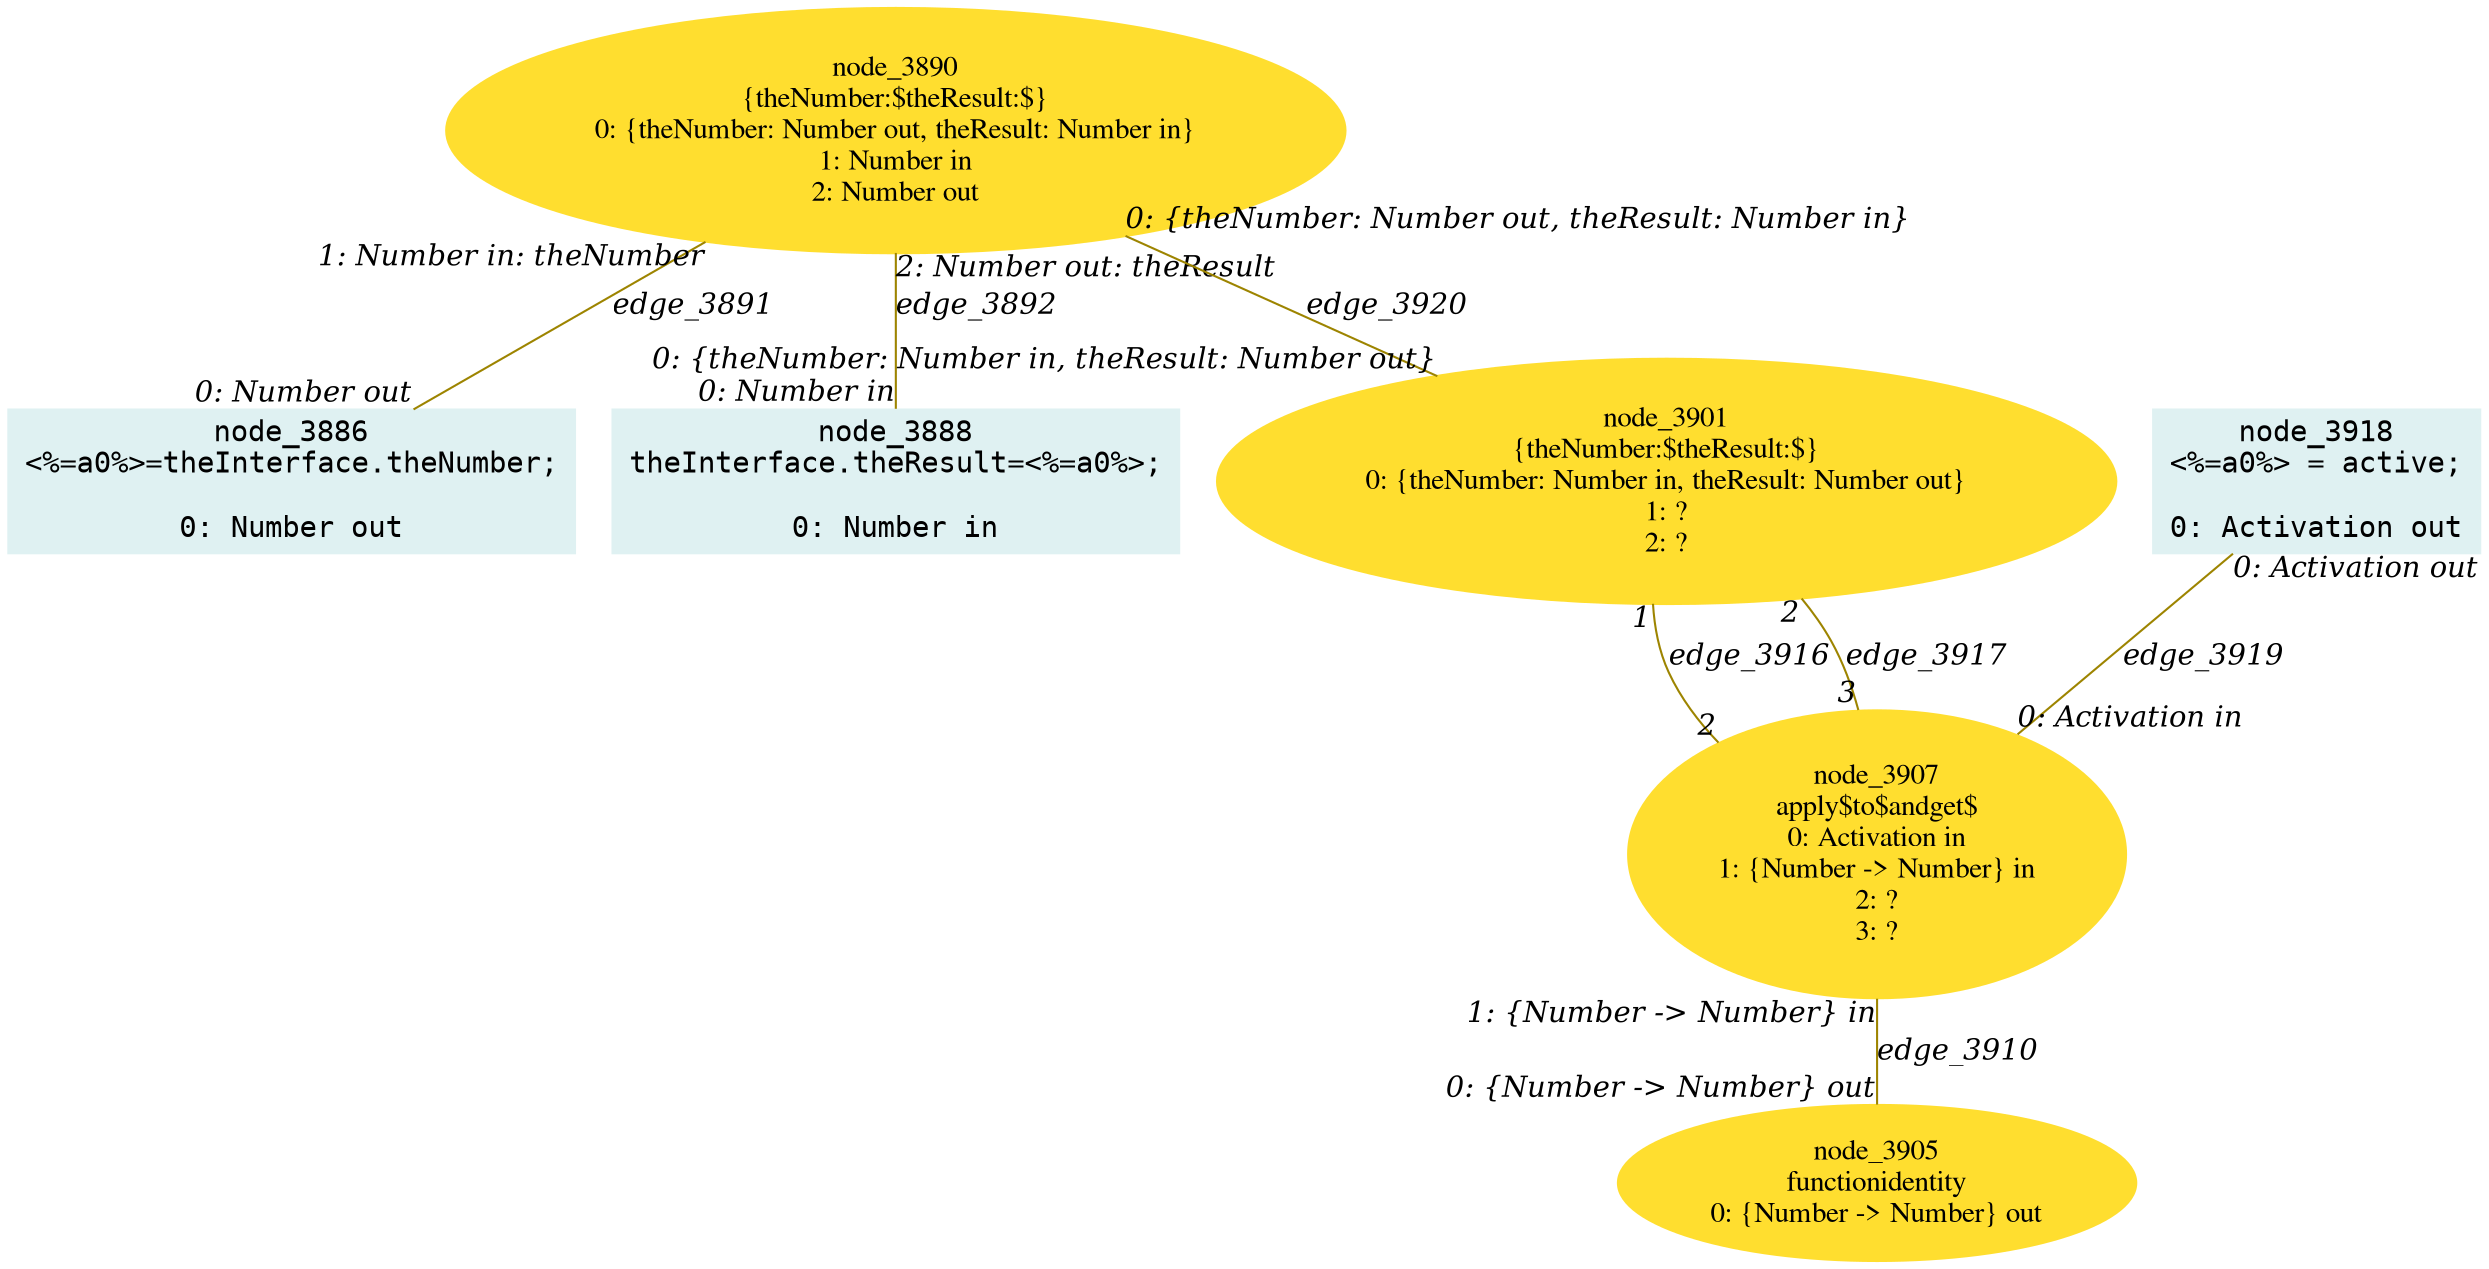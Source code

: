 digraph g{node_3886 [shape="box", style="filled", color="#dff1f2", fontname="Courier", label="node_3886
<%=a0%>=theInterface.theNumber;

0: Number out" ]
node_3888 [shape="box", style="filled", color="#dff1f2", fontname="Courier", label="node_3888
theInterface.theResult=<%=a0%>;

0: Number in" ]
node_3890 [shape="ellipse", style="filled", color="#ffde2f", fontname="Times", label="node_3890
{theNumber:$theResult:$}
0: {theNumber: Number out, theResult: Number in}
1: Number in
2: Number out" ]
node_3901 [shape="ellipse", style="filled", color="#ffde2f", fontname="Times", label="node_3901
{theNumber:$theResult:$}
0: {theNumber: Number in, theResult: Number out}
1: ?
2: ?" ]
node_3905 [shape="ellipse", style="filled", color="#ffde2f", fontname="Times", label="node_3905
functionidentity
0: {Number -> Number} out" ]
node_3907 [shape="ellipse", style="filled", color="#ffde2f", fontname="Times", label="node_3907
apply$to$andget$
0: Activation in
1: {Number -> Number} in
2: ?
3: ?" ]
node_3918 [shape="box", style="filled", color="#dff1f2", fontname="Courier", label="node_3918
<%=a0%> = active;

0: Activation out" ]
node_3890 -> node_3886 [dir=none, arrowHead=none, fontname="Times-Italic", arrowsize=1, color="#9d8400", label="edge_3891",  headlabel="0: Number out", taillabel="1: Number in: theNumber" ]
node_3890 -> node_3888 [dir=none, arrowHead=none, fontname="Times-Italic", arrowsize=1, color="#9d8400", label="edge_3892",  headlabel="0: Number in", taillabel="2: Number out: theResult" ]
node_3907 -> node_3905 [dir=none, arrowHead=none, fontname="Times-Italic", arrowsize=1, color="#9d8400", label="edge_3910",  headlabel="0: {Number -> Number} out", taillabel="1: {Number -> Number} in" ]
node_3901 -> node_3907 [dir=none, arrowHead=none, fontname="Times-Italic", arrowsize=1, color="#9d8400", label="edge_3916",  headlabel="2", taillabel="1" ]
node_3901 -> node_3907 [dir=none, arrowHead=none, fontname="Times-Italic", arrowsize=1, color="#9d8400", label="edge_3917",  headlabel="3", taillabel="2" ]
node_3918 -> node_3907 [dir=none, arrowHead=none, fontname="Times-Italic", arrowsize=1, color="#9d8400", label="edge_3919",  headlabel="0: Activation in", taillabel="0: Activation out" ]
node_3890 -> node_3901 [dir=none, arrowHead=none, fontname="Times-Italic", arrowsize=1, color="#9d8400", label="edge_3920",  headlabel="0: {theNumber: Number in, theResult: Number out}", taillabel="0: {theNumber: Number out, theResult: Number in}" ]
}